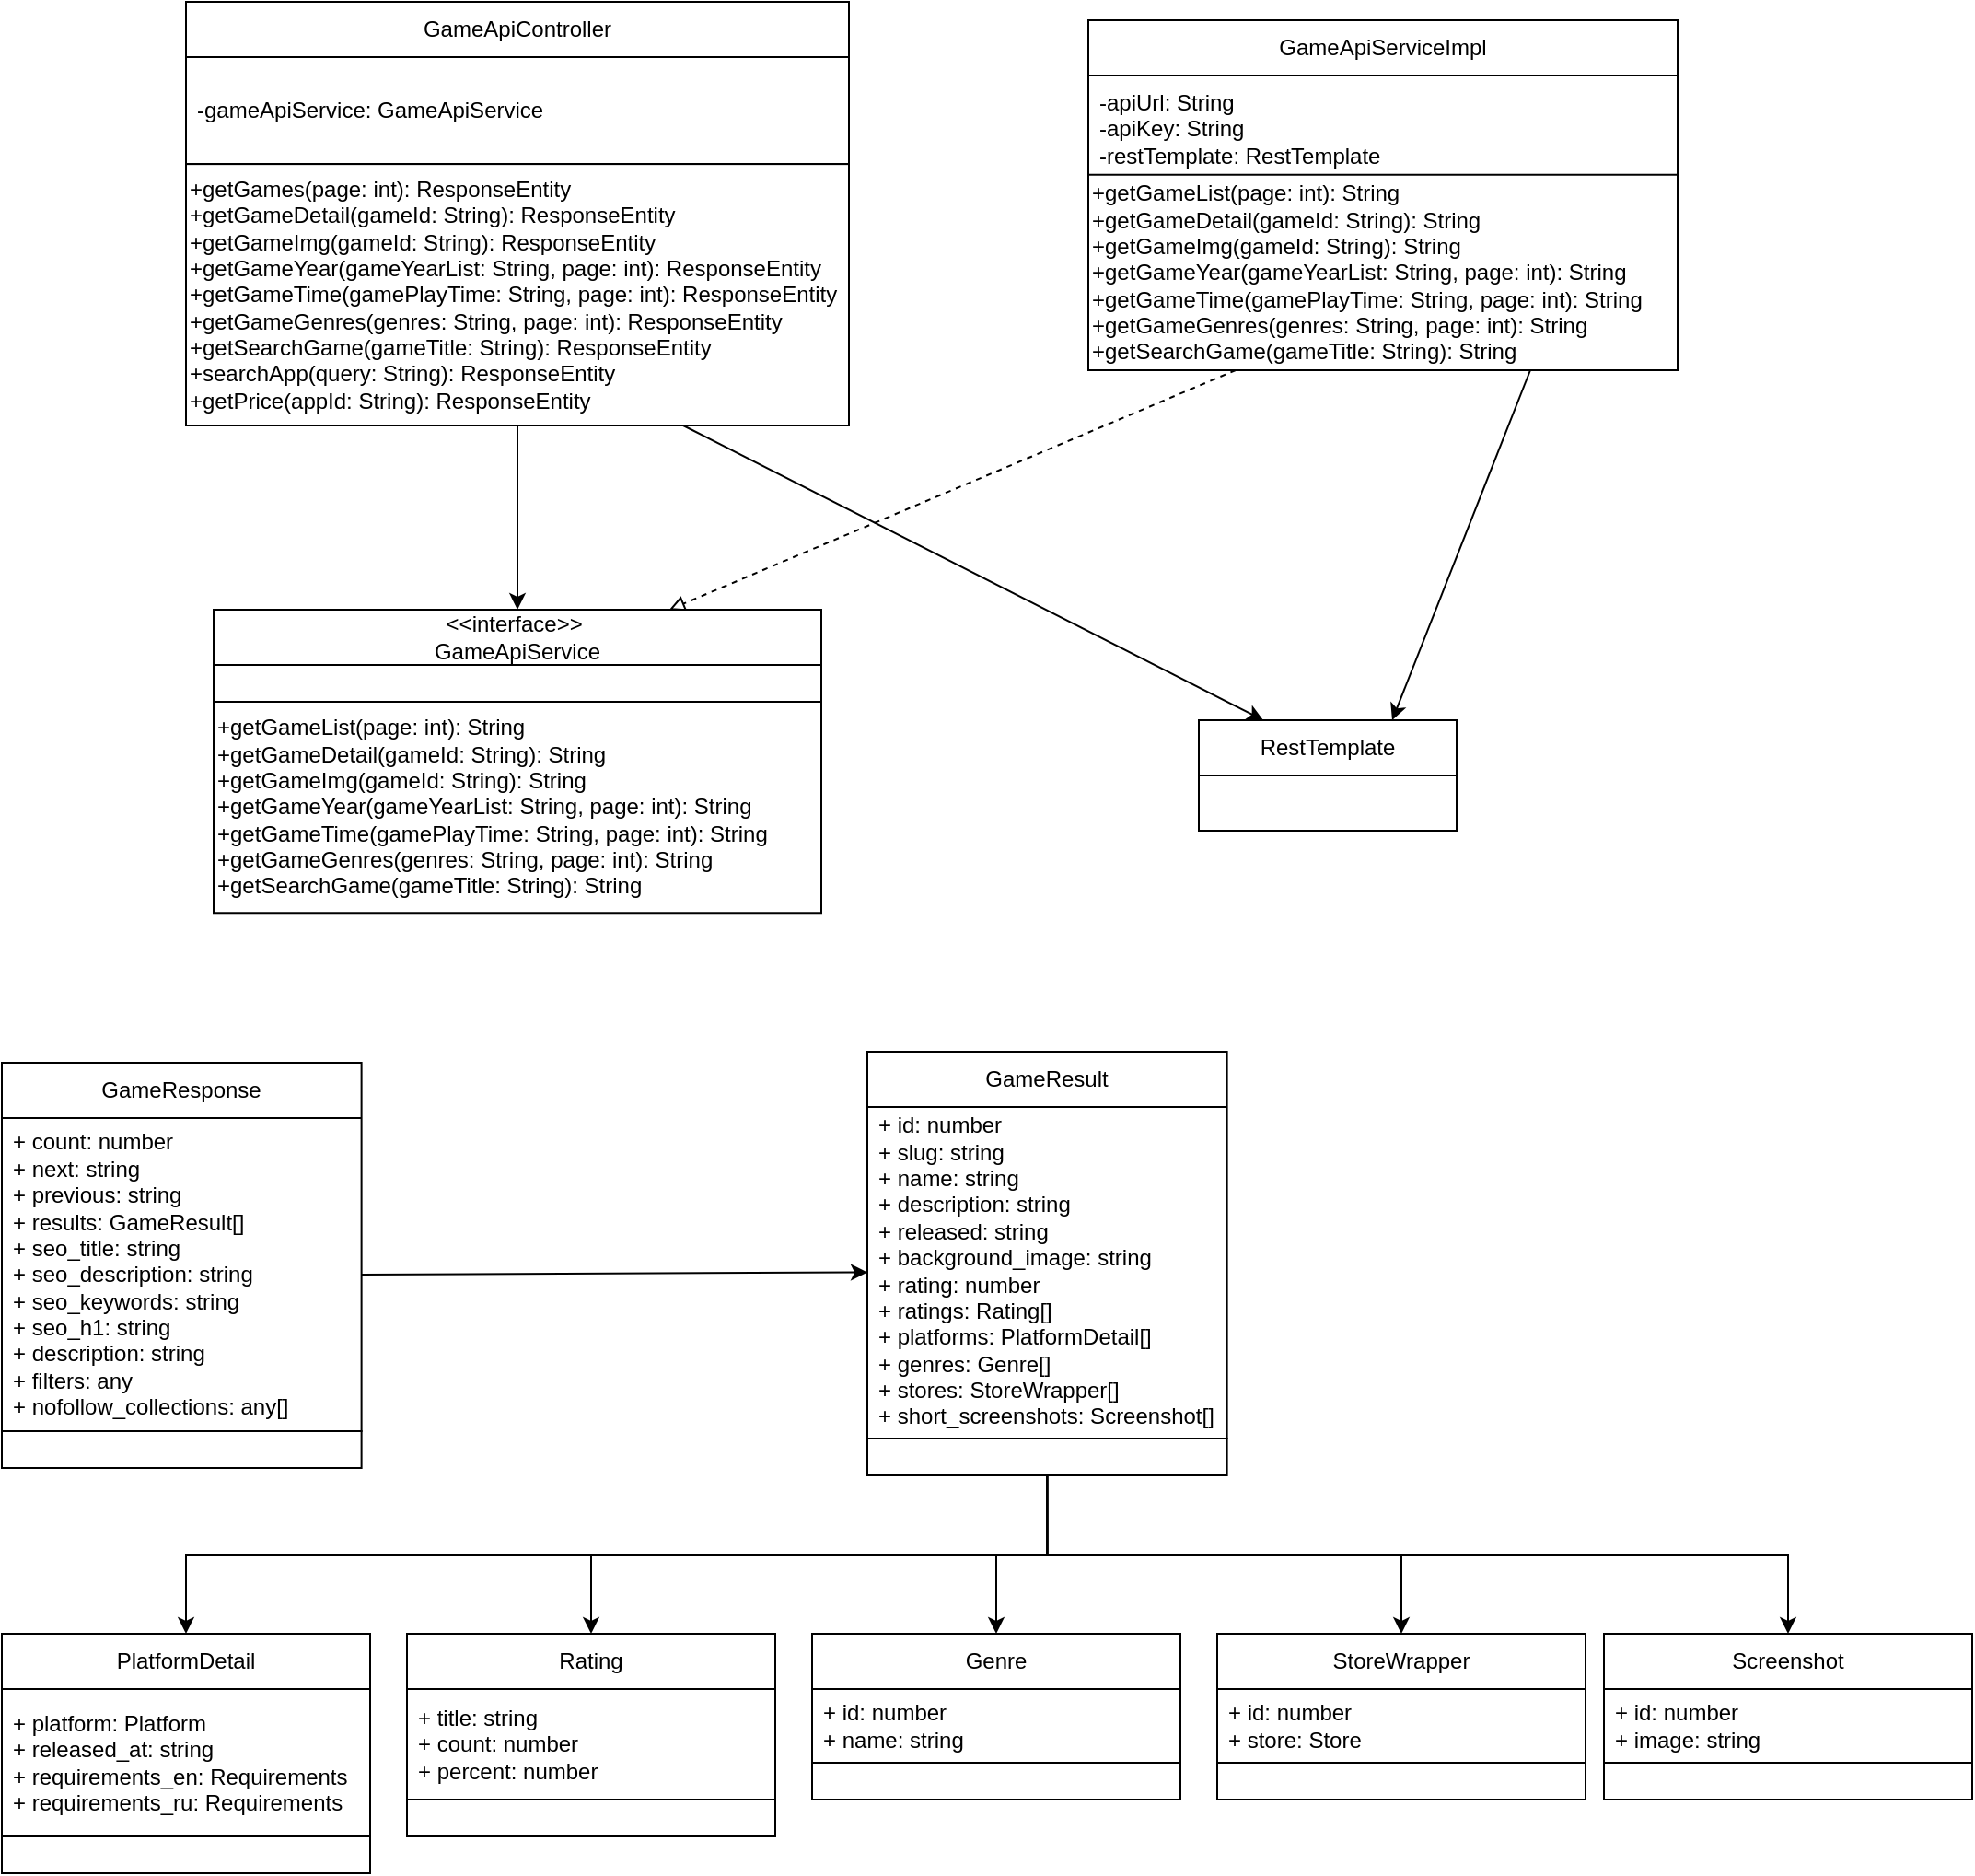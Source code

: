 <mxfile version="27.2.0">
  <diagram name="페이지-1" id="Tt6k6tY8t51rKCOOAfu_">
    <mxGraphModel dx="1617" dy="1060" grid="1" gridSize="10" guides="1" tooltips="1" connect="1" arrows="1" fold="1" page="1" pageScale="1" pageWidth="827" pageHeight="1169" math="0" shadow="0">
      <root>
        <mxCell id="0" />
        <mxCell id="1" parent="0" />
        <mxCell id="vKTc0gxi6C4KefoK8t_A-109" value="" style="group" vertex="1" connectable="0" parent="1">
          <mxGeometry x="50" y="620" width="1070" height="446" as="geometry" />
        </mxCell>
        <mxCell id="vKTc0gxi6C4KefoK8t_A-110" value="" style="group" vertex="1" connectable="0" parent="vKTc0gxi6C4KefoK8t_A-109">
          <mxGeometry y="6" width="250" height="220" as="geometry" />
        </mxCell>
        <mxCell id="vKTc0gxi6C4KefoK8t_A-111" value="" style="group" vertex="1" connectable="0" parent="vKTc0gxi6C4KefoK8t_A-110">
          <mxGeometry width="250" height="200" as="geometry" />
        </mxCell>
        <mxCell id="vKTc0gxi6C4KefoK8t_A-112" value="GameResponse" style="swimlane;fontStyle=0;childLayout=stackLayout;horizontal=1;startSize=30;horizontalStack=0;resizeParent=1;resizeParentMax=0;resizeLast=0;collapsible=1;marginBottom=0;whiteSpace=wrap;html=1;container=0;" vertex="1" parent="vKTc0gxi6C4KefoK8t_A-111">
          <mxGeometry width="195.312" height="200" as="geometry">
            <mxRectangle x="100" y="80" width="140" height="30" as="alternateBounds" />
          </mxGeometry>
        </mxCell>
        <mxCell id="vKTc0gxi6C4KefoK8t_A-113" value="&lt;div&gt;+ count: number&lt;/div&gt;&lt;div&gt;+ next: string&lt;/div&gt;&lt;div&gt;+ previous: string&lt;/div&gt;&lt;div&gt;+ results: GameResult[]&lt;/div&gt;&lt;div&gt;+ seo_title: string&lt;/div&gt;&lt;div&gt;+ seo_description: string&lt;/div&gt;&lt;div&gt;+ seo_keywords: string&lt;/div&gt;&lt;div&gt;+ seo_h1: string&lt;/div&gt;&lt;div&gt;+ description: string&lt;/div&gt;&lt;div&gt;+ filters: any&lt;/div&gt;&lt;div&gt;+ nofollow_collections: any[]&lt;/div&gt;" style="text;strokeColor=none;fillColor=none;align=left;verticalAlign=middle;spacingLeft=4;spacingRight=4;overflow=hidden;points=[[0,0.5],[1,0.5]];portConstraint=eastwest;rotatable=0;whiteSpace=wrap;html=1;container=0;" vertex="1" parent="vKTc0gxi6C4KefoK8t_A-111">
          <mxGeometry y="30" width="195.312" height="170" as="geometry" />
        </mxCell>
        <mxCell id="vKTc0gxi6C4KefoK8t_A-114" value="" style="rounded=0;whiteSpace=wrap;html=1;align=left;container=0;" vertex="1" parent="vKTc0gxi6C4KefoK8t_A-110">
          <mxGeometry y="200" width="195.31" height="20" as="geometry" />
        </mxCell>
        <mxCell id="vKTc0gxi6C4KefoK8t_A-115" value="" style="rounded=0;whiteSpace=wrap;html=1;align=left;container=0;" vertex="1" parent="vKTc0gxi6C4KefoK8t_A-109">
          <mxGeometry x="470" y="210" width="195.31" height="20" as="geometry" />
        </mxCell>
        <mxCell id="vKTc0gxi6C4KefoK8t_A-116" value="" style="group" vertex="1" connectable="0" parent="vKTc0gxi6C4KefoK8t_A-109">
          <mxGeometry x="470" width="195.31" height="210" as="geometry" />
        </mxCell>
        <mxCell id="vKTc0gxi6C4KefoK8t_A-117" value="GameResult" style="swimlane;fontStyle=0;childLayout=stackLayout;horizontal=1;startSize=30;horizontalStack=0;resizeParent=1;resizeParentMax=0;resizeLast=0;collapsible=1;marginBottom=0;whiteSpace=wrap;html=1;container=0;" vertex="1" parent="vKTc0gxi6C4KefoK8t_A-116">
          <mxGeometry width="195.31" height="210" as="geometry">
            <mxRectangle x="100" y="80" width="140" height="30" as="alternateBounds" />
          </mxGeometry>
        </mxCell>
        <mxCell id="vKTc0gxi6C4KefoK8t_A-118" value="&lt;div&gt;+ id: number&lt;/div&gt;&lt;div&gt;+ slug: string&lt;/div&gt;&lt;div&gt;+ name: string&lt;/div&gt;&lt;div&gt;+ description: string&lt;/div&gt;&lt;div&gt;+ released: string&lt;/div&gt;&lt;div&gt;+ background_image: string&lt;/div&gt;&lt;div&gt;+ rating: number&lt;/div&gt;&lt;div&gt;+ ratings: Rating[]&lt;/div&gt;&lt;div&gt;+ platforms: PlatformDetail[]&lt;/div&gt;&lt;div&gt;+ genres: Genre[]&lt;/div&gt;&lt;div&gt;+ stores: StoreWrapper[]&lt;/div&gt;&lt;div&gt;+ short_screenshots: Screenshot[]&lt;/div&gt;" style="text;strokeColor=none;fillColor=none;align=left;verticalAlign=middle;spacingLeft=4;spacingRight=4;overflow=hidden;points=[[0,0.5],[1,0.5]];portConstraint=eastwest;rotatable=0;whiteSpace=wrap;html=1;container=0;" vertex="1" parent="vKTc0gxi6C4KefoK8t_A-116">
          <mxGeometry y="28.636" width="195.31" height="181.364" as="geometry" />
        </mxCell>
        <mxCell id="vKTc0gxi6C4KefoK8t_A-119" value="" style="endArrow=classic;html=1;rounded=0;exitX=1;exitY=0.5;exitDx=0;exitDy=0;" edge="1" parent="vKTc0gxi6C4KefoK8t_A-109" source="vKTc0gxi6C4KefoK8t_A-113" target="vKTc0gxi6C4KefoK8t_A-118">
          <mxGeometry width="50" height="50" relative="1" as="geometry">
            <mxPoint x="-100" y="206" as="sourcePoint" />
            <mxPoint x="-175" y="396" as="targetPoint" />
          </mxGeometry>
        </mxCell>
        <mxCell id="vKTc0gxi6C4KefoK8t_A-120" value="PlatformDetail" style="swimlane;fontStyle=0;childLayout=stackLayout;horizontal=1;startSize=30;horizontalStack=0;resizeParent=1;resizeParentMax=0;resizeLast=0;collapsible=1;marginBottom=0;whiteSpace=wrap;html=1;" vertex="1" parent="vKTc0gxi6C4KefoK8t_A-109">
          <mxGeometry y="316" width="200" height="110" as="geometry" />
        </mxCell>
        <mxCell id="vKTc0gxi6C4KefoK8t_A-121" value="&lt;div&gt;+ platform: Platform&lt;/div&gt;&lt;div&gt;+ released_at: string&lt;/div&gt;&lt;div&gt;+ requirements_en: Requirements&lt;/div&gt;&lt;div&gt;+ requirements_ru: Requirements&lt;/div&gt;" style="text;strokeColor=none;fillColor=none;align=left;verticalAlign=middle;spacingLeft=4;spacingRight=4;overflow=hidden;points=[[0,0.5],[1,0.5]];portConstraint=eastwest;rotatable=0;whiteSpace=wrap;html=1;" vertex="1" parent="vKTc0gxi6C4KefoK8t_A-120">
          <mxGeometry y="30" width="200" height="80" as="geometry" />
        </mxCell>
        <mxCell id="vKTc0gxi6C4KefoK8t_A-122" value="" style="rounded=0;whiteSpace=wrap;html=1;align=left;container=0;" vertex="1" parent="vKTc0gxi6C4KefoK8t_A-109">
          <mxGeometry y="426" width="200" height="20" as="geometry" />
        </mxCell>
        <mxCell id="vKTc0gxi6C4KefoK8t_A-123" value="Rating" style="swimlane;fontStyle=0;childLayout=stackLayout;horizontal=1;startSize=30;horizontalStack=0;resizeParent=1;resizeParentMax=0;resizeLast=0;collapsible=1;marginBottom=0;whiteSpace=wrap;html=1;" vertex="1" parent="vKTc0gxi6C4KefoK8t_A-109">
          <mxGeometry x="220" y="316" width="200" height="90" as="geometry" />
        </mxCell>
        <mxCell id="vKTc0gxi6C4KefoK8t_A-124" value="&lt;div&gt;+ title: string&lt;/div&gt;&lt;div&gt;+ count: number&lt;/div&gt;&lt;div&gt;+ percent: number&lt;/div&gt;" style="text;strokeColor=none;fillColor=none;align=left;verticalAlign=middle;spacingLeft=4;spacingRight=4;overflow=hidden;points=[[0,0.5],[1,0.5]];portConstraint=eastwest;rotatable=0;whiteSpace=wrap;html=1;" vertex="1" parent="vKTc0gxi6C4KefoK8t_A-123">
          <mxGeometry y="30" width="200" height="60" as="geometry" />
        </mxCell>
        <mxCell id="vKTc0gxi6C4KefoK8t_A-125" value="" style="rounded=0;whiteSpace=wrap;html=1;align=left;container=0;" vertex="1" parent="vKTc0gxi6C4KefoK8t_A-109">
          <mxGeometry x="220" y="406" width="200" height="20" as="geometry" />
        </mxCell>
        <mxCell id="vKTc0gxi6C4KefoK8t_A-126" value="Genre" style="swimlane;fontStyle=0;childLayout=stackLayout;horizontal=1;startSize=30;horizontalStack=0;resizeParent=1;resizeParentMax=0;resizeLast=0;collapsible=1;marginBottom=0;whiteSpace=wrap;html=1;" vertex="1" parent="vKTc0gxi6C4KefoK8t_A-109">
          <mxGeometry x="440" y="316" width="200" height="70" as="geometry" />
        </mxCell>
        <mxCell id="vKTc0gxi6C4KefoK8t_A-127" value="&lt;div&gt;+ id: number&lt;/div&gt;&lt;div&gt;+ name: string&lt;/div&gt;" style="text;strokeColor=none;fillColor=none;align=left;verticalAlign=middle;spacingLeft=4;spacingRight=4;overflow=hidden;points=[[0,0.5],[1,0.5]];portConstraint=eastwest;rotatable=0;whiteSpace=wrap;html=1;" vertex="1" parent="vKTc0gxi6C4KefoK8t_A-126">
          <mxGeometry y="30" width="200" height="40" as="geometry" />
        </mxCell>
        <mxCell id="vKTc0gxi6C4KefoK8t_A-128" value="" style="rounded=0;whiteSpace=wrap;html=1;align=left;container=0;" vertex="1" parent="vKTc0gxi6C4KefoK8t_A-109">
          <mxGeometry x="440" y="386" width="200" height="20" as="geometry" />
        </mxCell>
        <mxCell id="vKTc0gxi6C4KefoK8t_A-129" value="StoreWrapper" style="swimlane;fontStyle=0;childLayout=stackLayout;horizontal=1;startSize=30;horizontalStack=0;resizeParent=1;resizeParentMax=0;resizeLast=0;collapsible=1;marginBottom=0;whiteSpace=wrap;html=1;" vertex="1" parent="vKTc0gxi6C4KefoK8t_A-109">
          <mxGeometry x="660" y="316" width="200" height="70" as="geometry" />
        </mxCell>
        <mxCell id="vKTc0gxi6C4KefoK8t_A-130" value="&lt;div&gt;+ id: number&lt;/div&gt;&lt;div&gt;+ store: Store&lt;/div&gt;" style="text;strokeColor=none;fillColor=none;align=left;verticalAlign=middle;spacingLeft=4;spacingRight=4;overflow=hidden;points=[[0,0.5],[1,0.5]];portConstraint=eastwest;rotatable=0;whiteSpace=wrap;html=1;" vertex="1" parent="vKTc0gxi6C4KefoK8t_A-129">
          <mxGeometry y="30" width="200" height="40" as="geometry" />
        </mxCell>
        <mxCell id="vKTc0gxi6C4KefoK8t_A-131" value="" style="rounded=0;whiteSpace=wrap;html=1;align=left;container=0;" vertex="1" parent="vKTc0gxi6C4KefoK8t_A-109">
          <mxGeometry x="660" y="386" width="200" height="20" as="geometry" />
        </mxCell>
        <mxCell id="vKTc0gxi6C4KefoK8t_A-132" value="Screenshot" style="swimlane;fontStyle=0;childLayout=stackLayout;horizontal=1;startSize=30;horizontalStack=0;resizeParent=1;resizeParentMax=0;resizeLast=0;collapsible=1;marginBottom=0;whiteSpace=wrap;html=1;" vertex="1" parent="vKTc0gxi6C4KefoK8t_A-109">
          <mxGeometry x="870" y="316" width="200" height="70" as="geometry" />
        </mxCell>
        <mxCell id="vKTc0gxi6C4KefoK8t_A-133" value="&lt;div&gt;+ id: number&lt;/div&gt;&lt;div&gt;+ image: string&lt;/div&gt;" style="text;strokeColor=none;fillColor=none;align=left;verticalAlign=middle;spacingLeft=4;spacingRight=4;overflow=hidden;points=[[0,0.5],[1,0.5]];portConstraint=eastwest;rotatable=0;whiteSpace=wrap;html=1;" vertex="1" parent="vKTc0gxi6C4KefoK8t_A-132">
          <mxGeometry y="30" width="200" height="40" as="geometry" />
        </mxCell>
        <mxCell id="vKTc0gxi6C4KefoK8t_A-134" value="" style="rounded=0;whiteSpace=wrap;html=1;align=left;container=0;" vertex="1" parent="vKTc0gxi6C4KefoK8t_A-109">
          <mxGeometry x="870" y="386" width="200" height="20" as="geometry" />
        </mxCell>
        <mxCell id="vKTc0gxi6C4KefoK8t_A-135" value="" style="endArrow=classic;html=1;rounded=0;exitX=0.5;exitY=1;exitDx=0;exitDy=0;entryX=0.5;entryY=0;entryDx=0;entryDy=0;edgeStyle=orthogonalEdgeStyle;" edge="1" parent="vKTc0gxi6C4KefoK8t_A-109" source="vKTc0gxi6C4KefoK8t_A-115" target="vKTc0gxi6C4KefoK8t_A-120">
          <mxGeometry width="50" height="50" relative="1" as="geometry">
            <mxPoint x="500" y="266" as="sourcePoint" />
            <mxPoint x="550" y="216" as="targetPoint" />
          </mxGeometry>
        </mxCell>
        <mxCell id="vKTc0gxi6C4KefoK8t_A-136" value="" style="endArrow=classic;html=1;rounded=0;exitX=0.5;exitY=1;exitDx=0;exitDy=0;entryX=0.5;entryY=0;entryDx=0;entryDy=0;edgeStyle=orthogonalEdgeStyle;" edge="1" parent="vKTc0gxi6C4KefoK8t_A-109" source="vKTc0gxi6C4KefoK8t_A-115" target="vKTc0gxi6C4KefoK8t_A-123">
          <mxGeometry width="50" height="50" relative="1" as="geometry">
            <mxPoint x="578" y="240" as="sourcePoint" />
            <mxPoint x="110" y="326" as="targetPoint" />
          </mxGeometry>
        </mxCell>
        <mxCell id="vKTc0gxi6C4KefoK8t_A-137" value="" style="endArrow=classic;html=1;rounded=0;entryX=0.5;entryY=0;entryDx=0;entryDy=0;edgeStyle=orthogonalEdgeStyle;exitX=0.5;exitY=1;exitDx=0;exitDy=0;" edge="1" parent="vKTc0gxi6C4KefoK8t_A-109" source="vKTc0gxi6C4KefoK8t_A-115" target="vKTc0gxi6C4KefoK8t_A-126">
          <mxGeometry width="50" height="50" relative="1" as="geometry">
            <mxPoint x="570" y="236" as="sourcePoint" />
            <mxPoint x="330" y="326" as="targetPoint" />
          </mxGeometry>
        </mxCell>
        <mxCell id="vKTc0gxi6C4KefoK8t_A-138" value="" style="endArrow=classic;html=1;rounded=0;entryX=0.5;entryY=0;entryDx=0;entryDy=0;edgeStyle=orthogonalEdgeStyle;exitX=0.5;exitY=1;exitDx=0;exitDy=0;" edge="1" parent="vKTc0gxi6C4KefoK8t_A-109" source="vKTc0gxi6C4KefoK8t_A-115" target="vKTc0gxi6C4KefoK8t_A-129">
          <mxGeometry width="50" height="50" relative="1" as="geometry">
            <mxPoint x="578" y="240" as="sourcePoint" />
            <mxPoint x="550" y="326" as="targetPoint" />
          </mxGeometry>
        </mxCell>
        <mxCell id="vKTc0gxi6C4KefoK8t_A-139" value="" style="endArrow=classic;html=1;rounded=0;entryX=0.5;entryY=0;entryDx=0;entryDy=0;edgeStyle=orthogonalEdgeStyle;exitX=0.5;exitY=1;exitDx=0;exitDy=0;" edge="1" parent="vKTc0gxi6C4KefoK8t_A-109" source="vKTc0gxi6C4KefoK8t_A-115" target="vKTc0gxi6C4KefoK8t_A-132">
          <mxGeometry width="50" height="50" relative="1" as="geometry">
            <mxPoint x="578" y="240" as="sourcePoint" />
            <mxPoint x="770" y="326" as="targetPoint" />
          </mxGeometry>
        </mxCell>
        <mxCell id="vKTc0gxi6C4KefoK8t_A-140" value="" style="endArrow=classic;html=1;rounded=0;exitX=0.5;exitY=1;exitDx=0;exitDy=0;" edge="1" parent="1" source="vKTc0gxi6C4KefoK8t_A-148" target="vKTc0gxi6C4KefoK8t_A-107">
          <mxGeometry width="50" height="50" relative="1" as="geometry">
            <mxPoint x="310" y="280" as="sourcePoint" />
            <mxPoint x="830" y="380" as="targetPoint" />
          </mxGeometry>
        </mxCell>
        <mxCell id="vKTc0gxi6C4KefoK8t_A-141" value="" style="endArrow=block;html=1;rounded=0;entryX=0.75;entryY=0;entryDx=0;entryDy=0;exitX=0.25;exitY=1;exitDx=0;exitDy=0;dashed=1;endFill=0;" edge="1" parent="1" source="vKTc0gxi6C4KefoK8t_A-146" target="vKTc0gxi6C4KefoK8t_A-107">
          <mxGeometry width="50" height="50" relative="1" as="geometry">
            <mxPoint x="400" y="290" as="sourcePoint" />
            <mxPoint x="685" y="410" as="targetPoint" />
          </mxGeometry>
        </mxCell>
        <mxCell id="vKTc0gxi6C4KefoK8t_A-142" value="RestTemplate" style="swimlane;fontStyle=0;childLayout=stackLayout;horizontal=1;startSize=30;horizontalStack=0;resizeParent=1;resizeParentMax=0;resizeLast=0;collapsible=1;marginBottom=0;whiteSpace=wrap;html=1;container=0;" vertex="1" parent="1">
          <mxGeometry x="700" y="440" width="140" height="60" as="geometry" />
        </mxCell>
        <mxCell id="vKTc0gxi6C4KefoK8t_A-143" value="" style="endArrow=classic;html=1;rounded=0;entryX=0.25;entryY=0;entryDx=0;entryDy=0;exitX=0.75;exitY=1;exitDx=0;exitDy=0;" edge="1" parent="1" source="vKTc0gxi6C4KefoK8t_A-148" target="vKTc0gxi6C4KefoK8t_A-142">
          <mxGeometry width="50" height="50" relative="1" as="geometry">
            <mxPoint x="320" y="290" as="sourcePoint" />
            <mxPoint x="320" y="380" as="targetPoint" />
          </mxGeometry>
        </mxCell>
        <mxCell id="vKTc0gxi6C4KefoK8t_A-144" value="" style="endArrow=classic;html=1;rounded=0;entryX=0.75;entryY=0;entryDx=0;entryDy=0;exitX=0.75;exitY=1;exitDx=0;exitDy=0;" edge="1" parent="1" source="vKTc0gxi6C4KefoK8t_A-146" target="vKTc0gxi6C4KefoK8t_A-142">
          <mxGeometry width="50" height="50" relative="1" as="geometry">
            <mxPoint x="400" y="290" as="sourcePoint" />
            <mxPoint x="685" y="410" as="targetPoint" />
          </mxGeometry>
        </mxCell>
        <mxCell id="vKTc0gxi6C4KefoK8t_A-145" value="GameApiServiceImpl" style="swimlane;fontStyle=0;childLayout=stackLayout;horizontal=1;startSize=30;horizontalStack=0;resizeParent=1;resizeParentMax=0;resizeLast=0;collapsible=1;marginBottom=0;whiteSpace=wrap;html=1;container=0;" vertex="1" parent="1">
          <mxGeometry x="640" y="60" width="320" height="88.065" as="geometry">
            <mxRectangle x="100" y="80" width="140" height="30" as="alternateBounds" />
          </mxGeometry>
        </mxCell>
        <mxCell id="vKTc0gxi6C4KefoK8t_A-146" value="&lt;div&gt;+getGameList(page: int): String&lt;/div&gt;&lt;div&gt;+getGameDetail(gameId: String): String&lt;/div&gt;&lt;div&gt;+getGameImg(gameId: String): String&lt;/div&gt;&lt;div&gt;+getGameYear(gameYearList: String, page: int): String&lt;/div&gt;&lt;div&gt;+getGameTime(gamePlayTime: String, page: int): String&lt;/div&gt;&lt;div&gt;+getGameGenres(genres: String, page: int): String&lt;/div&gt;&lt;div&gt;+getSearchGame(gameTitle: String): String&lt;/div&gt;" style="rounded=0;whiteSpace=wrap;html=1;align=left;container=0;" vertex="1" parent="1">
          <mxGeometry x="640" y="143.87" width="320" height="106.13" as="geometry" />
        </mxCell>
        <mxCell id="vKTc0gxi6C4KefoK8t_A-147" value="-apiUrl: String&amp;nbsp;&lt;div&gt;-apiKey: String&amp;nbsp;&lt;/div&gt;&lt;div&gt;-restTemplate: RestTemplate&lt;/div&gt;" style="text;strokeColor=none;fillColor=none;align=left;verticalAlign=middle;spacingLeft=4;spacingRight=4;overflow=hidden;points=[[0,0.5],[1,0.5]];portConstraint=eastwest;rotatable=0;whiteSpace=wrap;html=1;container=0;" vertex="1" parent="1">
          <mxGeometry x="640" y="90" width="320" height="58.065" as="geometry" />
        </mxCell>
        <mxCell id="vKTc0gxi6C4KefoK8t_A-148" value="&lt;div&gt;+getGames(page: int): ResponseEntity&lt;/div&gt;&lt;div&gt;+getGameDetail(gameId: String): ResponseEntity&lt;/div&gt;&lt;div&gt;+getGameImg(gameId: String): ResponseEntity&lt;/div&gt;&lt;div&gt;+getGameYear(gameYearList: String, page: int): ResponseEntity&lt;/div&gt;&lt;div&gt;+getGameTime(gamePlayTime: String, page: int): ResponseEntity&lt;/div&gt;&lt;div&gt;+getGameGenres(genres: String, page: int): ResponseEntity&lt;/div&gt;&lt;div&gt;+getSearchGame(gameTitle: String): ResponseEntity&lt;/div&gt;&lt;div&gt;+searchApp(query: String): ResponseEntity&lt;/div&gt;&lt;div&gt;+getPrice(appId: String): ResponseEntity&lt;/div&gt;" style="rounded=0;whiteSpace=wrap;html=1;align=left;container=0;" vertex="1" parent="1">
          <mxGeometry x="150" y="138.06" width="360" height="141.94" as="geometry" />
        </mxCell>
        <mxCell id="vKTc0gxi6C4KefoK8t_A-149" value="GameApiController" style="swimlane;fontStyle=0;childLayout=stackLayout;horizontal=1;startSize=30;horizontalStack=0;resizeParent=1;resizeParentMax=0;resizeLast=0;collapsible=1;marginBottom=0;whiteSpace=wrap;html=1;container=0;" vertex="1" parent="1">
          <mxGeometry x="150" y="50" width="360" height="88.06" as="geometry">
            <mxRectangle x="100" y="80" width="140" height="30" as="alternateBounds" />
          </mxGeometry>
        </mxCell>
        <mxCell id="vKTc0gxi6C4KefoK8t_A-150" value="-gameApiService: GameApiService" style="text;strokeColor=none;fillColor=none;align=left;verticalAlign=middle;spacingLeft=4;spacingRight=4;overflow=hidden;points=[[0,0.5],[1,0.5]];portConstraint=eastwest;rotatable=0;whiteSpace=wrap;html=1;container=0;" vertex="1" parent="1">
          <mxGeometry x="150" y="80" width="360" height="58.06" as="geometry" />
        </mxCell>
        <mxCell id="vKTc0gxi6C4KefoK8t_A-151" value="" style="group" vertex="1" connectable="0" parent="1">
          <mxGeometry x="165" y="380" width="330" height="164.63" as="geometry" />
        </mxCell>
        <mxCell id="vKTc0gxi6C4KefoK8t_A-107" value="&amp;lt;&amp;lt;interface&amp;gt;&amp;gt;&amp;nbsp;&lt;div&gt;GameApiService&lt;/div&gt;" style="swimlane;fontStyle=0;childLayout=stackLayout;horizontal=1;startSize=30;horizontalStack=0;resizeParent=1;resizeParentMax=0;resizeLast=0;collapsible=1;marginBottom=0;whiteSpace=wrap;html=1;container=0;" vertex="1" parent="vKTc0gxi6C4KefoK8t_A-151">
          <mxGeometry width="330" height="50" as="geometry">
            <mxRectangle x="100" y="80" width="140" height="30" as="alternateBounds" />
          </mxGeometry>
        </mxCell>
        <mxCell id="vKTc0gxi6C4KefoK8t_A-108" value="&lt;div&gt;+getGameList(page: int): String&lt;/div&gt;&lt;div&gt;+getGameDetail(gameId: String): String&lt;/div&gt;&lt;div&gt;+getGameImg(gameId: String): String&lt;/div&gt;&lt;div&gt;+getGameYear(gameYearList: String, page: int): String&lt;/div&gt;&lt;div&gt;+getGameTime(gamePlayTime: String, page: int): String&lt;/div&gt;&lt;div&gt;+getGameGenres(genres: String, page: int): String&lt;/div&gt;&lt;div&gt;+getSearchGame(gameTitle: String): String&lt;/div&gt;" style="rounded=0;whiteSpace=wrap;html=1;align=left;container=0;" vertex="1" parent="vKTc0gxi6C4KefoK8t_A-151">
          <mxGeometry y="50" width="330" height="114.63" as="geometry" />
        </mxCell>
      </root>
    </mxGraphModel>
  </diagram>
</mxfile>
